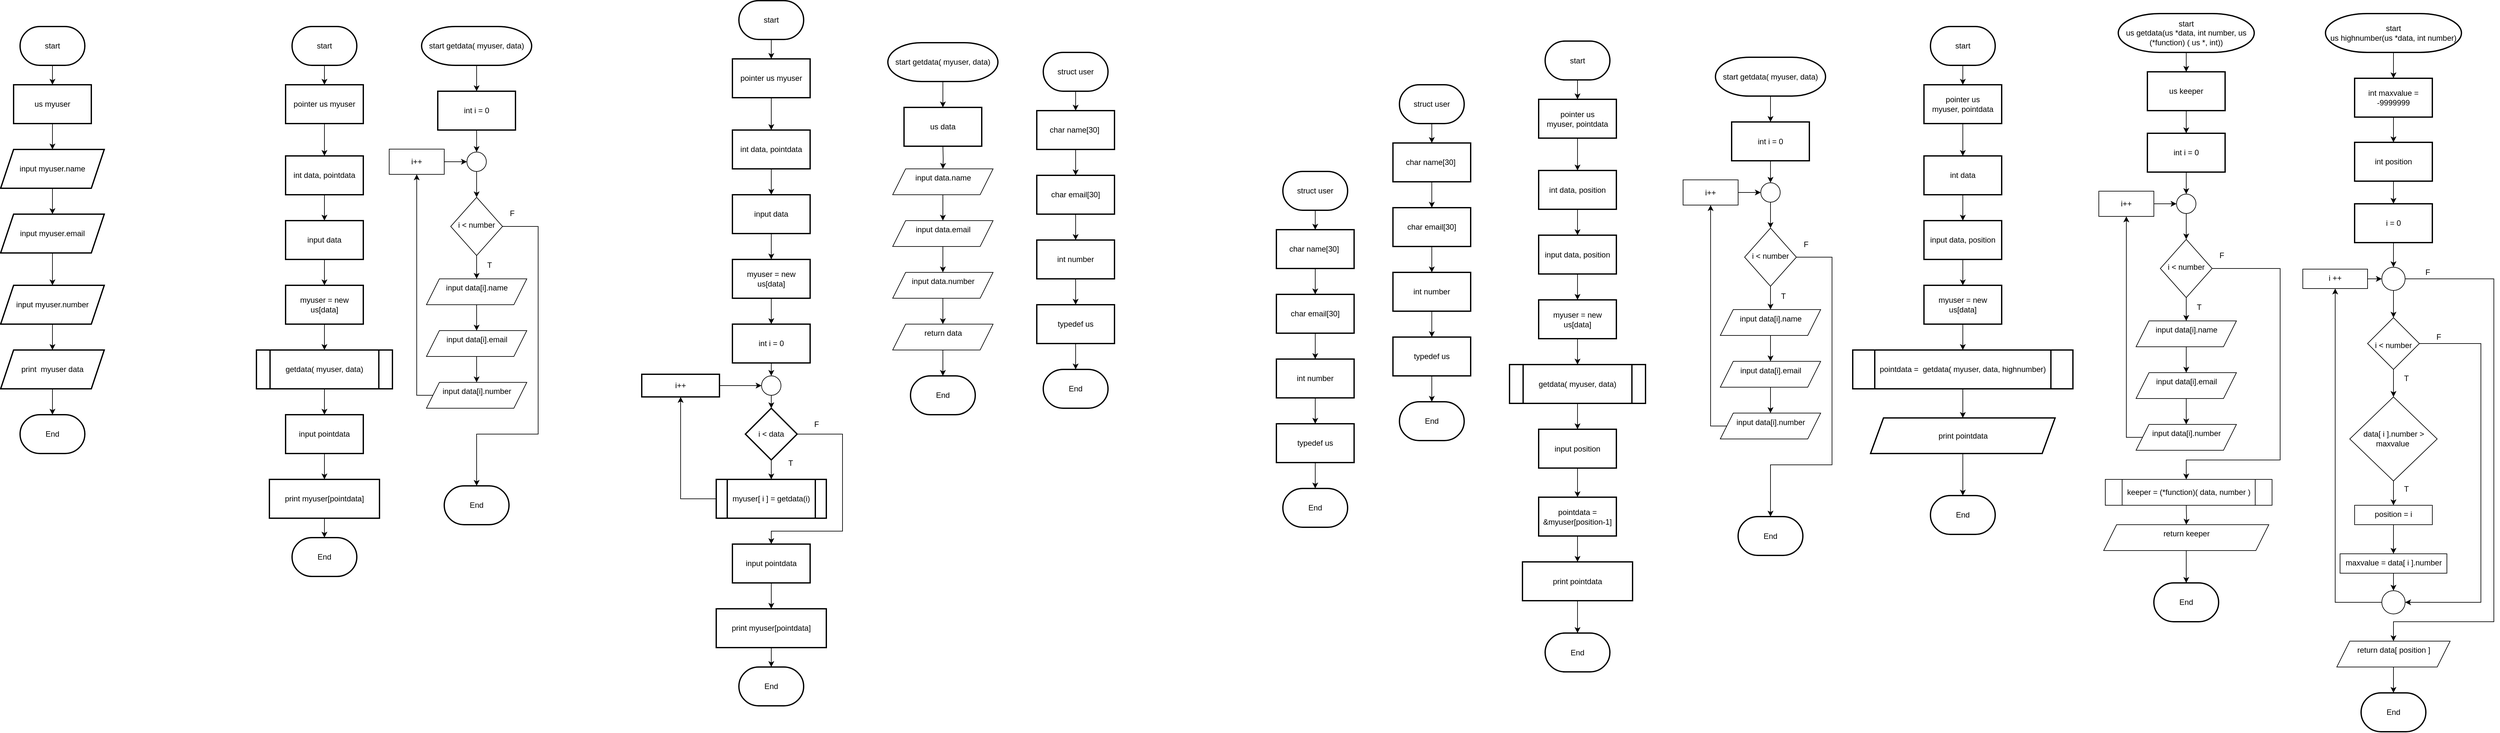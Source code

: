 <mxfile version="20.7.3" type="device"><diagram id="AieqwUbAX16YwRNF5i0X" name="หน้า-1"><mxGraphModel dx="2452" dy="1273" grid="1" gridSize="10" guides="1" tooltips="1" connect="1" arrows="1" fold="1" page="1" pageScale="1" pageWidth="827" pageHeight="1169" math="0" shadow="0"><root><mxCell id="0"/><mxCell id="1" parent="0"/><mxCell id="CrY1ZGhulQp_vAng3gYF-3" value="" style="edgeStyle=orthogonalEdgeStyle;rounded=0;orthogonalLoop=1;jettySize=auto;html=1;" edge="1" parent="1" source="CrY1ZGhulQp_vAng3gYF-1" target="CrY1ZGhulQp_vAng3gYF-2"><mxGeometry relative="1" as="geometry"/></mxCell><mxCell id="CrY1ZGhulQp_vAng3gYF-1" value="start" style="strokeWidth=2;html=1;shape=mxgraph.flowchart.terminator;whiteSpace=wrap;" vertex="1" parent="1"><mxGeometry x="170" y="310" width="100" height="60" as="geometry"/></mxCell><mxCell id="CrY1ZGhulQp_vAng3gYF-5" value="" style="edgeStyle=orthogonalEdgeStyle;rounded=0;orthogonalLoop=1;jettySize=auto;html=1;" edge="1" parent="1" source="CrY1ZGhulQp_vAng3gYF-2" target="CrY1ZGhulQp_vAng3gYF-4"><mxGeometry relative="1" as="geometry"/></mxCell><mxCell id="CrY1ZGhulQp_vAng3gYF-2" value="us myuser" style="whiteSpace=wrap;html=1;strokeWidth=2;" vertex="1" parent="1"><mxGeometry x="160" y="400" width="120" height="60" as="geometry"/></mxCell><mxCell id="CrY1ZGhulQp_vAng3gYF-7" value="" style="edgeStyle=orthogonalEdgeStyle;rounded=0;orthogonalLoop=1;jettySize=auto;html=1;" edge="1" parent="1" source="CrY1ZGhulQp_vAng3gYF-4" target="CrY1ZGhulQp_vAng3gYF-6"><mxGeometry relative="1" as="geometry"/></mxCell><mxCell id="CrY1ZGhulQp_vAng3gYF-4" value="input&amp;nbsp;myuser.name" style="shape=parallelogram;perimeter=parallelogramPerimeter;whiteSpace=wrap;html=1;fixedSize=1;strokeWidth=2;" vertex="1" parent="1"><mxGeometry x="140" y="500" width="160" height="60" as="geometry"/></mxCell><mxCell id="CrY1ZGhulQp_vAng3gYF-9" value="" style="edgeStyle=orthogonalEdgeStyle;rounded=0;orthogonalLoop=1;jettySize=auto;html=1;" edge="1" parent="1" source="CrY1ZGhulQp_vAng3gYF-6" target="CrY1ZGhulQp_vAng3gYF-8"><mxGeometry relative="1" as="geometry"/></mxCell><mxCell id="CrY1ZGhulQp_vAng3gYF-6" value="input&amp;nbsp;myuser.email" style="shape=parallelogram;perimeter=parallelogramPerimeter;whiteSpace=wrap;html=1;fixedSize=1;strokeWidth=2;" vertex="1" parent="1"><mxGeometry x="140" y="600" width="160" height="60" as="geometry"/></mxCell><mxCell id="CrY1ZGhulQp_vAng3gYF-11" value="" style="edgeStyle=orthogonalEdgeStyle;rounded=0;orthogonalLoop=1;jettySize=auto;html=1;" edge="1" parent="1" source="CrY1ZGhulQp_vAng3gYF-8" target="CrY1ZGhulQp_vAng3gYF-10"><mxGeometry relative="1" as="geometry"/></mxCell><mxCell id="CrY1ZGhulQp_vAng3gYF-8" value="input&amp;nbsp;myuser.number" style="shape=parallelogram;perimeter=parallelogramPerimeter;whiteSpace=wrap;html=1;fixedSize=1;strokeWidth=2;" vertex="1" parent="1"><mxGeometry x="140" y="710" width="160" height="60" as="geometry"/></mxCell><mxCell id="CrY1ZGhulQp_vAng3gYF-13" value="" style="edgeStyle=orthogonalEdgeStyle;rounded=0;orthogonalLoop=1;jettySize=auto;html=1;" edge="1" parent="1" source="CrY1ZGhulQp_vAng3gYF-10" target="CrY1ZGhulQp_vAng3gYF-12"><mxGeometry relative="1" as="geometry"/></mxCell><mxCell id="CrY1ZGhulQp_vAng3gYF-10" value="print&amp;nbsp; myuser data" style="shape=parallelogram;perimeter=parallelogramPerimeter;whiteSpace=wrap;html=1;fixedSize=1;strokeWidth=2;" vertex="1" parent="1"><mxGeometry x="140" y="810" width="160" height="60" as="geometry"/></mxCell><mxCell id="CrY1ZGhulQp_vAng3gYF-12" value="End" style="strokeWidth=2;html=1;shape=mxgraph.flowchart.terminator;whiteSpace=wrap;" vertex="1" parent="1"><mxGeometry x="170" y="910" width="100" height="60" as="geometry"/></mxCell><mxCell id="CrY1ZGhulQp_vAng3gYF-16" value="" style="edgeStyle=orthogonalEdgeStyle;rounded=0;orthogonalLoop=1;jettySize=auto;html=1;" edge="1" parent="1" source="CrY1ZGhulQp_vAng3gYF-14" target="CrY1ZGhulQp_vAng3gYF-15"><mxGeometry relative="1" as="geometry"/></mxCell><mxCell id="CrY1ZGhulQp_vAng3gYF-14" value="struct user" style="strokeWidth=2;html=1;shape=mxgraph.flowchart.terminator;whiteSpace=wrap;" vertex="1" parent="1"><mxGeometry x="1750" y="350" width="100" height="60" as="geometry"/></mxCell><mxCell id="CrY1ZGhulQp_vAng3gYF-18" value="" style="edgeStyle=orthogonalEdgeStyle;rounded=0;orthogonalLoop=1;jettySize=auto;html=1;" edge="1" parent="1" source="CrY1ZGhulQp_vAng3gYF-15" target="CrY1ZGhulQp_vAng3gYF-17"><mxGeometry relative="1" as="geometry"/></mxCell><mxCell id="CrY1ZGhulQp_vAng3gYF-15" value="char &lt;span style=&quot;&quot;&gt;&#9;&lt;/span&gt;name[30]&amp;nbsp;" style="whiteSpace=wrap;html=1;strokeWidth=2;" vertex="1" parent="1"><mxGeometry x="1740" y="440" width="120" height="60" as="geometry"/></mxCell><mxCell id="CrY1ZGhulQp_vAng3gYF-20" value="" style="edgeStyle=orthogonalEdgeStyle;rounded=0;orthogonalLoop=1;jettySize=auto;html=1;" edge="1" parent="1" source="CrY1ZGhulQp_vAng3gYF-17" target="CrY1ZGhulQp_vAng3gYF-19"><mxGeometry relative="1" as="geometry"/></mxCell><mxCell id="CrY1ZGhulQp_vAng3gYF-17" value="char &lt;span style=&quot;&quot;&gt;&#9;&lt;/span&gt;email[30]" style="whiteSpace=wrap;html=1;strokeWidth=2;" vertex="1" parent="1"><mxGeometry x="1740" y="540" width="120" height="60" as="geometry"/></mxCell><mxCell id="CrY1ZGhulQp_vAng3gYF-22" value="" style="edgeStyle=orthogonalEdgeStyle;rounded=0;orthogonalLoop=1;jettySize=auto;html=1;" edge="1" parent="1" source="CrY1ZGhulQp_vAng3gYF-19" target="CrY1ZGhulQp_vAng3gYF-21"><mxGeometry relative="1" as="geometry"/></mxCell><mxCell id="CrY1ZGhulQp_vAng3gYF-19" value="int &lt;span style=&quot;&quot;&gt;&#9;&lt;/span&gt;number" style="whiteSpace=wrap;html=1;strokeWidth=2;" vertex="1" parent="1"><mxGeometry x="1740" y="640" width="120" height="60" as="geometry"/></mxCell><mxCell id="CrY1ZGhulQp_vAng3gYF-24" value="" style="edgeStyle=orthogonalEdgeStyle;rounded=0;orthogonalLoop=1;jettySize=auto;html=1;" edge="1" parent="1" source="CrY1ZGhulQp_vAng3gYF-21" target="CrY1ZGhulQp_vAng3gYF-23"><mxGeometry relative="1" as="geometry"/></mxCell><mxCell id="CrY1ZGhulQp_vAng3gYF-21" value="typedef us" style="whiteSpace=wrap;html=1;strokeWidth=2;" vertex="1" parent="1"><mxGeometry x="1740" y="740" width="120" height="60" as="geometry"/></mxCell><mxCell id="CrY1ZGhulQp_vAng3gYF-23" value="End" style="strokeWidth=2;html=1;shape=mxgraph.flowchart.terminator;whiteSpace=wrap;" vertex="1" parent="1"><mxGeometry x="1750" y="840" width="100" height="60" as="geometry"/></mxCell><mxCell id="CrY1ZGhulQp_vAng3gYF-25" value="" style="edgeStyle=orthogonalEdgeStyle;rounded=0;orthogonalLoop=1;jettySize=auto;html=1;" edge="1" parent="1" source="CrY1ZGhulQp_vAng3gYF-26" target="CrY1ZGhulQp_vAng3gYF-28"><mxGeometry relative="1" as="geometry"/></mxCell><mxCell id="CrY1ZGhulQp_vAng3gYF-26" value="start" style="strokeWidth=2;html=1;shape=mxgraph.flowchart.terminator;whiteSpace=wrap;" vertex="1" parent="1"><mxGeometry x="590" y="310" width="100" height="60" as="geometry"/></mxCell><mxCell id="CrY1ZGhulQp_vAng3gYF-39" value="" style="edgeStyle=orthogonalEdgeStyle;rounded=0;orthogonalLoop=1;jettySize=auto;html=1;" edge="1" parent="1" source="CrY1ZGhulQp_vAng3gYF-28" target="CrY1ZGhulQp_vAng3gYF-38"><mxGeometry relative="1" as="geometry"/></mxCell><mxCell id="CrY1ZGhulQp_vAng3gYF-28" value="pointer us myuser" style="whiteSpace=wrap;html=1;strokeWidth=2;" vertex="1" parent="1"><mxGeometry x="580" y="400" width="120" height="60" as="geometry"/></mxCell><mxCell id="CrY1ZGhulQp_vAng3gYF-37" value="End" style="strokeWidth=2;html=1;shape=mxgraph.flowchart.terminator;whiteSpace=wrap;" vertex="1" parent="1"><mxGeometry x="590" y="1100" width="100" height="60" as="geometry"/></mxCell><mxCell id="CrY1ZGhulQp_vAng3gYF-41" value="" style="edgeStyle=orthogonalEdgeStyle;rounded=0;orthogonalLoop=1;jettySize=auto;html=1;" edge="1" parent="1" source="CrY1ZGhulQp_vAng3gYF-38" target="CrY1ZGhulQp_vAng3gYF-40"><mxGeometry relative="1" as="geometry"/></mxCell><mxCell id="CrY1ZGhulQp_vAng3gYF-38" value="int data, pointdata" style="whiteSpace=wrap;html=1;strokeWidth=2;" vertex="1" parent="1"><mxGeometry x="580" y="510" width="120" height="60" as="geometry"/></mxCell><mxCell id="CrY1ZGhulQp_vAng3gYF-45" value="" style="edgeStyle=orthogonalEdgeStyle;rounded=0;orthogonalLoop=1;jettySize=auto;html=1;" edge="1" parent="1" source="CrY1ZGhulQp_vAng3gYF-40" target="CrY1ZGhulQp_vAng3gYF-44"><mxGeometry relative="1" as="geometry"/></mxCell><mxCell id="CrY1ZGhulQp_vAng3gYF-40" value="input data" style="whiteSpace=wrap;html=1;strokeWidth=2;" vertex="1" parent="1"><mxGeometry x="580" y="610" width="120" height="60" as="geometry"/></mxCell><mxCell id="CrY1ZGhulQp_vAng3gYF-47" value="" style="edgeStyle=orthogonalEdgeStyle;rounded=0;orthogonalLoop=1;jettySize=auto;html=1;" edge="1" parent="1" source="CrY1ZGhulQp_vAng3gYF-44" target="CrY1ZGhulQp_vAng3gYF-46"><mxGeometry relative="1" as="geometry"/></mxCell><mxCell id="CrY1ZGhulQp_vAng3gYF-44" value="myuser = new us[data]" style="whiteSpace=wrap;html=1;strokeWidth=2;" vertex="1" parent="1"><mxGeometry x="580" y="710" width="120" height="60" as="geometry"/></mxCell><mxCell id="CrY1ZGhulQp_vAng3gYF-50" value="" style="edgeStyle=orthogonalEdgeStyle;rounded=0;orthogonalLoop=1;jettySize=auto;html=1;" edge="1" parent="1" source="CrY1ZGhulQp_vAng3gYF-46" target="CrY1ZGhulQp_vAng3gYF-49"><mxGeometry relative="1" as="geometry"/></mxCell><mxCell id="CrY1ZGhulQp_vAng3gYF-46" value="getdata( myuser, data)" style="shape=process;whiteSpace=wrap;html=1;backgroundOutline=1;strokeWidth=2;" vertex="1" parent="1"><mxGeometry x="535" y="810" width="210" height="60" as="geometry"/></mxCell><mxCell id="CrY1ZGhulQp_vAng3gYF-53" value="" style="edgeStyle=orthogonalEdgeStyle;rounded=0;orthogonalLoop=1;jettySize=auto;html=1;" edge="1" parent="1" source="CrY1ZGhulQp_vAng3gYF-49" target="CrY1ZGhulQp_vAng3gYF-52"><mxGeometry relative="1" as="geometry"/></mxCell><mxCell id="CrY1ZGhulQp_vAng3gYF-49" value="input pointdata" style="whiteSpace=wrap;html=1;strokeWidth=2;" vertex="1" parent="1"><mxGeometry x="580" y="910" width="120" height="60" as="geometry"/></mxCell><mxCell id="CrY1ZGhulQp_vAng3gYF-54" value="" style="edgeStyle=orthogonalEdgeStyle;rounded=0;orthogonalLoop=1;jettySize=auto;html=1;" edge="1" parent="1" source="CrY1ZGhulQp_vAng3gYF-52" target="CrY1ZGhulQp_vAng3gYF-37"><mxGeometry relative="1" as="geometry"/></mxCell><mxCell id="CrY1ZGhulQp_vAng3gYF-52" value="print&amp;nbsp;myuser[pointdata]" style="whiteSpace=wrap;html=1;strokeWidth=2;" vertex="1" parent="1"><mxGeometry x="555" y="1010" width="170" height="60" as="geometry"/></mxCell><mxCell id="CrY1ZGhulQp_vAng3gYF-57" value="" style="edgeStyle=orthogonalEdgeStyle;rounded=0;orthogonalLoop=1;jettySize=auto;html=1;" edge="1" parent="1" source="CrY1ZGhulQp_vAng3gYF-55" target="CrY1ZGhulQp_vAng3gYF-56"><mxGeometry relative="1" as="geometry"/></mxCell><mxCell id="CrY1ZGhulQp_vAng3gYF-55" value="start getdata( myuser, data)" style="strokeWidth=2;html=1;shape=mxgraph.flowchart.terminator;whiteSpace=wrap;" vertex="1" parent="1"><mxGeometry x="790" y="310" width="170" height="60" as="geometry"/></mxCell><mxCell id="CrY1ZGhulQp_vAng3gYF-59" value="" style="edgeStyle=orthogonalEdgeStyle;rounded=0;orthogonalLoop=1;jettySize=auto;html=1;" edge="1" parent="1" source="CrY1ZGhulQp_vAng3gYF-56" target="CrY1ZGhulQp_vAng3gYF-58"><mxGeometry relative="1" as="geometry"/></mxCell><mxCell id="CrY1ZGhulQp_vAng3gYF-56" value="int i = 0" style="whiteSpace=wrap;html=1;strokeWidth=2;" vertex="1" parent="1"><mxGeometry x="815" y="410" width="120" height="60" as="geometry"/></mxCell><mxCell id="CrY1ZGhulQp_vAng3gYF-71" value="" style="edgeStyle=orthogonalEdgeStyle;rounded=0;orthogonalLoop=1;jettySize=auto;html=1;" edge="1" parent="1" source="CrY1ZGhulQp_vAng3gYF-58" target="CrY1ZGhulQp_vAng3gYF-70"><mxGeometry relative="1" as="geometry"/></mxCell><mxCell id="CrY1ZGhulQp_vAng3gYF-58" value="" style="verticalLabelPosition=bottom;verticalAlign=top;html=1;shape=mxgraph.flowchart.on-page_reference;" vertex="1" parent="1"><mxGeometry x="860" y="504" width="30" height="30" as="geometry"/></mxCell><mxCell id="CrY1ZGhulQp_vAng3gYF-63" value="" style="edgeStyle=orthogonalEdgeStyle;rounded=0;orthogonalLoop=1;jettySize=auto;html=1;" edge="1" parent="1" source="CrY1ZGhulQp_vAng3gYF-60" target="CrY1ZGhulQp_vAng3gYF-62"><mxGeometry relative="1" as="geometry"/></mxCell><mxCell id="CrY1ZGhulQp_vAng3gYF-60" value="input data[i].name" style="shape=parallelogram;perimeter=parallelogramPerimeter;whiteSpace=wrap;html=1;fixedSize=1;verticalAlign=top;" vertex="1" parent="1"><mxGeometry x="797.5" y="700" width="155" height="40" as="geometry"/></mxCell><mxCell id="CrY1ZGhulQp_vAng3gYF-65" value="" style="edgeStyle=orthogonalEdgeStyle;rounded=0;orthogonalLoop=1;jettySize=auto;html=1;" edge="1" parent="1" source="CrY1ZGhulQp_vAng3gYF-62" target="CrY1ZGhulQp_vAng3gYF-64"><mxGeometry relative="1" as="geometry"/></mxCell><mxCell id="CrY1ZGhulQp_vAng3gYF-62" value="input data[i].email" style="shape=parallelogram;perimeter=parallelogramPerimeter;whiteSpace=wrap;html=1;fixedSize=1;verticalAlign=top;" vertex="1" parent="1"><mxGeometry x="797.5" y="780" width="155" height="40" as="geometry"/></mxCell><mxCell id="CrY1ZGhulQp_vAng3gYF-83" style="edgeStyle=orthogonalEdgeStyle;rounded=0;orthogonalLoop=1;jettySize=auto;html=1;exitX=0;exitY=0.5;exitDx=0;exitDy=0;entryX=0.5;entryY=1;entryDx=0;entryDy=0;" edge="1" parent="1" source="CrY1ZGhulQp_vAng3gYF-64" target="CrY1ZGhulQp_vAng3gYF-76"><mxGeometry relative="1" as="geometry"><Array as="points"><mxPoint x="782" y="880"/></Array></mxGeometry></mxCell><mxCell id="CrY1ZGhulQp_vAng3gYF-64" value="input data[i].number" style="shape=parallelogram;perimeter=parallelogramPerimeter;whiteSpace=wrap;html=1;fixedSize=1;verticalAlign=top;" vertex="1" parent="1"><mxGeometry x="797.5" y="860" width="155" height="40" as="geometry"/></mxCell><mxCell id="CrY1ZGhulQp_vAng3gYF-66" value="End" style="strokeWidth=2;html=1;shape=mxgraph.flowchart.terminator;whiteSpace=wrap;" vertex="1" parent="1"><mxGeometry x="825" y="1020" width="100" height="60" as="geometry"/></mxCell><mxCell id="CrY1ZGhulQp_vAng3gYF-72" value="" style="edgeStyle=orthogonalEdgeStyle;rounded=0;orthogonalLoop=1;jettySize=auto;html=1;" edge="1" parent="1" source="CrY1ZGhulQp_vAng3gYF-70" target="CrY1ZGhulQp_vAng3gYF-60"><mxGeometry relative="1" as="geometry"/></mxCell><mxCell id="CrY1ZGhulQp_vAng3gYF-74" style="edgeStyle=orthogonalEdgeStyle;rounded=0;orthogonalLoop=1;jettySize=auto;html=1;exitX=1;exitY=0.5;exitDx=0;exitDy=0;entryX=0.5;entryY=0;entryDx=0;entryDy=0;entryPerimeter=0;" edge="1" parent="1" source="CrY1ZGhulQp_vAng3gYF-70" target="CrY1ZGhulQp_vAng3gYF-66"><mxGeometry relative="1" as="geometry"><Array as="points"><mxPoint x="970" y="619"/><mxPoint x="970" y="940"/><mxPoint x="875" y="940"/></Array></mxGeometry></mxCell><mxCell id="CrY1ZGhulQp_vAng3gYF-70" value="&lt;br&gt;&lt;br&gt;i &amp;lt; number" style="rhombus;whiteSpace=wrap;html=1;verticalAlign=top;" vertex="1" parent="1"><mxGeometry x="835" y="574" width="80" height="90" as="geometry"/></mxCell><mxCell id="CrY1ZGhulQp_vAng3gYF-82" style="edgeStyle=orthogonalEdgeStyle;rounded=0;orthogonalLoop=1;jettySize=auto;html=1;exitX=1;exitY=0.5;exitDx=0;exitDy=0;entryX=0;entryY=0.5;entryDx=0;entryDy=0;entryPerimeter=0;" edge="1" parent="1" source="CrY1ZGhulQp_vAng3gYF-76" target="CrY1ZGhulQp_vAng3gYF-58"><mxGeometry relative="1" as="geometry"/></mxCell><mxCell id="CrY1ZGhulQp_vAng3gYF-76" value="i++" style="rounded=0;whiteSpace=wrap;html=1;" vertex="1" parent="1"><mxGeometry x="740" y="499.5" width="85" height="39" as="geometry"/></mxCell><mxCell id="CrY1ZGhulQp_vAng3gYF-80" value="T" style="text;html=1;strokeColor=none;fillColor=none;align=center;verticalAlign=middle;whiteSpace=wrap;rounded=0;" vertex="1" parent="1"><mxGeometry x="865" y="664" width="60" height="30" as="geometry"/></mxCell><mxCell id="CrY1ZGhulQp_vAng3gYF-81" value="F" style="text;html=1;strokeColor=none;fillColor=none;align=center;verticalAlign=middle;whiteSpace=wrap;rounded=0;" vertex="1" parent="1"><mxGeometry x="900" y="584" width="60" height="30" as="geometry"/></mxCell><mxCell id="CrY1ZGhulQp_vAng3gYF-84" value="" style="edgeStyle=orthogonalEdgeStyle;rounded=0;orthogonalLoop=1;jettySize=auto;html=1;" edge="1" parent="1" source="CrY1ZGhulQp_vAng3gYF-85" target="CrY1ZGhulQp_vAng3gYF-87"><mxGeometry relative="1" as="geometry"/></mxCell><mxCell id="CrY1ZGhulQp_vAng3gYF-85" value="start" style="strokeWidth=2;html=1;shape=mxgraph.flowchart.terminator;whiteSpace=wrap;" vertex="1" parent="1"><mxGeometry x="1280" y="270" width="100" height="60" as="geometry"/></mxCell><mxCell id="CrY1ZGhulQp_vAng3gYF-86" value="" style="edgeStyle=orthogonalEdgeStyle;rounded=0;orthogonalLoop=1;jettySize=auto;html=1;" edge="1" parent="1" source="CrY1ZGhulQp_vAng3gYF-87" target="CrY1ZGhulQp_vAng3gYF-90"><mxGeometry relative="1" as="geometry"/></mxCell><mxCell id="CrY1ZGhulQp_vAng3gYF-87" value="pointer us myuser" style="whiteSpace=wrap;html=1;strokeWidth=2;" vertex="1" parent="1"><mxGeometry x="1270" y="360" width="120" height="60" as="geometry"/></mxCell><mxCell id="CrY1ZGhulQp_vAng3gYF-88" value="End" style="strokeWidth=2;html=1;shape=mxgraph.flowchart.terminator;whiteSpace=wrap;" vertex="1" parent="1"><mxGeometry x="1280" y="1300" width="100" height="60" as="geometry"/></mxCell><mxCell id="CrY1ZGhulQp_vAng3gYF-89" value="" style="edgeStyle=orthogonalEdgeStyle;rounded=0;orthogonalLoop=1;jettySize=auto;html=1;" edge="1" parent="1" source="CrY1ZGhulQp_vAng3gYF-90" target="CrY1ZGhulQp_vAng3gYF-92"><mxGeometry relative="1" as="geometry"/></mxCell><mxCell id="CrY1ZGhulQp_vAng3gYF-90" value="int data, pointdata" style="whiteSpace=wrap;html=1;strokeWidth=2;" vertex="1" parent="1"><mxGeometry x="1270" y="470" width="120" height="60" as="geometry"/></mxCell><mxCell id="CrY1ZGhulQp_vAng3gYF-91" value="" style="edgeStyle=orthogonalEdgeStyle;rounded=0;orthogonalLoop=1;jettySize=auto;html=1;" edge="1" parent="1" source="CrY1ZGhulQp_vAng3gYF-92" target="CrY1ZGhulQp_vAng3gYF-94"><mxGeometry relative="1" as="geometry"/></mxCell><mxCell id="CrY1ZGhulQp_vAng3gYF-92" value="input data" style="whiteSpace=wrap;html=1;strokeWidth=2;" vertex="1" parent="1"><mxGeometry x="1270" y="570" width="120" height="60" as="geometry"/></mxCell><mxCell id="CrY1ZGhulQp_vAng3gYF-102" value="" style="edgeStyle=orthogonalEdgeStyle;rounded=0;orthogonalLoop=1;jettySize=auto;html=1;" edge="1" parent="1" source="CrY1ZGhulQp_vAng3gYF-94" target="CrY1ZGhulQp_vAng3gYF-101"><mxGeometry relative="1" as="geometry"/></mxCell><mxCell id="CrY1ZGhulQp_vAng3gYF-94" value="myuser = new us[data]" style="whiteSpace=wrap;html=1;strokeWidth=2;" vertex="1" parent="1"><mxGeometry x="1270" y="670" width="120" height="60" as="geometry"/></mxCell><mxCell id="CrY1ZGhulQp_vAng3gYF-111" style="edgeStyle=orthogonalEdgeStyle;rounded=0;orthogonalLoop=1;jettySize=auto;html=1;exitX=0;exitY=0.5;exitDx=0;exitDy=0;entryX=0.5;entryY=1;entryDx=0;entryDy=0;" edge="1" parent="1" source="CrY1ZGhulQp_vAng3gYF-96" target="CrY1ZGhulQp_vAng3gYF-109"><mxGeometry relative="1" as="geometry"/></mxCell><mxCell id="CrY1ZGhulQp_vAng3gYF-96" value="myuser[ i ] = getdata(i)" style="shape=process;whiteSpace=wrap;html=1;backgroundOutline=1;strokeWidth=2;" vertex="1" parent="1"><mxGeometry x="1245" y="1010" width="170" height="60" as="geometry"/></mxCell><mxCell id="CrY1ZGhulQp_vAng3gYF-97" value="" style="edgeStyle=orthogonalEdgeStyle;rounded=0;orthogonalLoop=1;jettySize=auto;html=1;" edge="1" parent="1" source="CrY1ZGhulQp_vAng3gYF-98" target="CrY1ZGhulQp_vAng3gYF-100"><mxGeometry relative="1" as="geometry"/></mxCell><mxCell id="CrY1ZGhulQp_vAng3gYF-98" value="input pointdata" style="whiteSpace=wrap;html=1;strokeWidth=2;" vertex="1" parent="1"><mxGeometry x="1270" y="1110" width="120" height="60" as="geometry"/></mxCell><mxCell id="CrY1ZGhulQp_vAng3gYF-99" value="" style="edgeStyle=orthogonalEdgeStyle;rounded=0;orthogonalLoop=1;jettySize=auto;html=1;" edge="1" parent="1" source="CrY1ZGhulQp_vAng3gYF-100" target="CrY1ZGhulQp_vAng3gYF-88"><mxGeometry relative="1" as="geometry"/></mxCell><mxCell id="CrY1ZGhulQp_vAng3gYF-100" value="print&amp;nbsp;myuser[pointdata]" style="whiteSpace=wrap;html=1;strokeWidth=2;" vertex="1" parent="1"><mxGeometry x="1245" y="1210" width="170" height="60" as="geometry"/></mxCell><mxCell id="CrY1ZGhulQp_vAng3gYF-108" style="edgeStyle=orthogonalEdgeStyle;rounded=0;orthogonalLoop=1;jettySize=auto;html=1;exitX=0.5;exitY=1;exitDx=0;exitDy=0;entryX=0.5;entryY=0;entryDx=0;entryDy=0;entryPerimeter=0;" edge="1" parent="1" source="CrY1ZGhulQp_vAng3gYF-101" target="CrY1ZGhulQp_vAng3gYF-106"><mxGeometry relative="1" as="geometry"/></mxCell><mxCell id="CrY1ZGhulQp_vAng3gYF-101" value="int i = 0" style="whiteSpace=wrap;html=1;strokeWidth=2;" vertex="1" parent="1"><mxGeometry x="1270" y="770" width="120" height="60" as="geometry"/></mxCell><mxCell id="CrY1ZGhulQp_vAng3gYF-105" value="" style="edgeStyle=orthogonalEdgeStyle;rounded=0;orthogonalLoop=1;jettySize=auto;html=1;" edge="1" parent="1" source="CrY1ZGhulQp_vAng3gYF-103" target="CrY1ZGhulQp_vAng3gYF-96"><mxGeometry relative="1" as="geometry"/></mxCell><mxCell id="CrY1ZGhulQp_vAng3gYF-115" style="edgeStyle=orthogonalEdgeStyle;rounded=0;orthogonalLoop=1;jettySize=auto;html=1;exitX=1;exitY=0.5;exitDx=0;exitDy=0;entryX=0.5;entryY=0;entryDx=0;entryDy=0;" edge="1" parent="1" source="CrY1ZGhulQp_vAng3gYF-103" target="CrY1ZGhulQp_vAng3gYF-98"><mxGeometry relative="1" as="geometry"><Array as="points"><mxPoint x="1440" y="940"/><mxPoint x="1440" y="1090"/><mxPoint x="1330" y="1090"/></Array></mxGeometry></mxCell><mxCell id="CrY1ZGhulQp_vAng3gYF-103" value="i &amp;lt; data" style="rhombus;whiteSpace=wrap;html=1;strokeWidth=2;" vertex="1" parent="1"><mxGeometry x="1290" y="900" width="80" height="80" as="geometry"/></mxCell><mxCell id="CrY1ZGhulQp_vAng3gYF-113" style="edgeStyle=orthogonalEdgeStyle;rounded=0;orthogonalLoop=1;jettySize=auto;html=1;exitX=0.5;exitY=1;exitDx=0;exitDy=0;exitPerimeter=0;entryX=0.5;entryY=0;entryDx=0;entryDy=0;" edge="1" parent="1" source="CrY1ZGhulQp_vAng3gYF-106" target="CrY1ZGhulQp_vAng3gYF-103"><mxGeometry relative="1" as="geometry"/></mxCell><mxCell id="CrY1ZGhulQp_vAng3gYF-106" value="" style="verticalLabelPosition=bottom;verticalAlign=top;html=1;shape=mxgraph.flowchart.on-page_reference;" vertex="1" parent="1"><mxGeometry x="1315" y="850" width="30" height="30" as="geometry"/></mxCell><mxCell id="CrY1ZGhulQp_vAng3gYF-112" value="" style="edgeStyle=orthogonalEdgeStyle;rounded=0;orthogonalLoop=1;jettySize=auto;html=1;" edge="1" parent="1" source="CrY1ZGhulQp_vAng3gYF-109" target="CrY1ZGhulQp_vAng3gYF-106"><mxGeometry relative="1" as="geometry"/></mxCell><mxCell id="CrY1ZGhulQp_vAng3gYF-109" value="i++" style="whiteSpace=wrap;html=1;strokeWidth=2;" vertex="1" parent="1"><mxGeometry x="1130" y="847.5" width="120" height="35" as="geometry"/></mxCell><mxCell id="CrY1ZGhulQp_vAng3gYF-116" value="F" style="text;html=1;strokeColor=none;fillColor=none;align=center;verticalAlign=middle;whiteSpace=wrap;rounded=0;" vertex="1" parent="1"><mxGeometry x="1370" y="910" width="60" height="30" as="geometry"/></mxCell><mxCell id="CrY1ZGhulQp_vAng3gYF-117" value="T" style="text;html=1;strokeColor=none;fillColor=none;align=center;verticalAlign=middle;whiteSpace=wrap;rounded=0;" vertex="1" parent="1"><mxGeometry x="1330" y="970" width="60" height="30" as="geometry"/></mxCell><mxCell id="CrY1ZGhulQp_vAng3gYF-118" value="" style="edgeStyle=orthogonalEdgeStyle;rounded=0;orthogonalLoop=1;jettySize=auto;html=1;" edge="1" parent="1" source="CrY1ZGhulQp_vAng3gYF-119" target="CrY1ZGhulQp_vAng3gYF-121"><mxGeometry relative="1" as="geometry"/></mxCell><mxCell id="CrY1ZGhulQp_vAng3gYF-119" value="start getdata( myuser, data)" style="strokeWidth=2;html=1;shape=mxgraph.flowchart.terminator;whiteSpace=wrap;" vertex="1" parent="1"><mxGeometry x="1510" y="335" width="170" height="60" as="geometry"/></mxCell><mxCell id="CrY1ZGhulQp_vAng3gYF-121" value="us data" style="whiteSpace=wrap;html=1;strokeWidth=2;" vertex="1" parent="1"><mxGeometry x="1535" y="435" width="120" height="60" as="geometry"/></mxCell><mxCell id="CrY1ZGhulQp_vAng3gYF-124" value="" style="edgeStyle=orthogonalEdgeStyle;rounded=0;orthogonalLoop=1;jettySize=auto;html=1;" edge="1" parent="1" source="CrY1ZGhulQp_vAng3gYF-125" target="CrY1ZGhulQp_vAng3gYF-127"><mxGeometry relative="1" as="geometry"/></mxCell><mxCell id="CrY1ZGhulQp_vAng3gYF-125" value="input data.name" style="shape=parallelogram;perimeter=parallelogramPerimeter;whiteSpace=wrap;html=1;fixedSize=1;verticalAlign=top;" vertex="1" parent="1"><mxGeometry x="1517.5" y="530" width="155" height="40" as="geometry"/></mxCell><mxCell id="CrY1ZGhulQp_vAng3gYF-126" value="" style="edgeStyle=orthogonalEdgeStyle;rounded=0;orthogonalLoop=1;jettySize=auto;html=1;" edge="1" parent="1" source="CrY1ZGhulQp_vAng3gYF-127" target="CrY1ZGhulQp_vAng3gYF-129"><mxGeometry relative="1" as="geometry"/></mxCell><mxCell id="CrY1ZGhulQp_vAng3gYF-127" value="input data.email" style="shape=parallelogram;perimeter=parallelogramPerimeter;whiteSpace=wrap;html=1;fixedSize=1;verticalAlign=top;" vertex="1" parent="1"><mxGeometry x="1517.5" y="610" width="155" height="40" as="geometry"/></mxCell><mxCell id="CrY1ZGhulQp_vAng3gYF-140" value="" style="edgeStyle=orthogonalEdgeStyle;rounded=0;orthogonalLoop=1;jettySize=auto;html=1;" edge="1" parent="1" source="CrY1ZGhulQp_vAng3gYF-129" target="CrY1ZGhulQp_vAng3gYF-139"><mxGeometry relative="1" as="geometry"/></mxCell><mxCell id="CrY1ZGhulQp_vAng3gYF-129" value="input data.number" style="shape=parallelogram;perimeter=parallelogramPerimeter;whiteSpace=wrap;html=1;fixedSize=1;verticalAlign=top;" vertex="1" parent="1"><mxGeometry x="1517.5" y="690" width="155" height="40" as="geometry"/></mxCell><mxCell id="CrY1ZGhulQp_vAng3gYF-130" value="End" style="strokeWidth=2;html=1;shape=mxgraph.flowchart.terminator;whiteSpace=wrap;" vertex="1" parent="1"><mxGeometry x="1545" y="850" width="100" height="60" as="geometry"/></mxCell><mxCell id="CrY1ZGhulQp_vAng3gYF-131" value="" style="edgeStyle=orthogonalEdgeStyle;rounded=0;orthogonalLoop=1;jettySize=auto;html=1;" edge="1" parent="1" target="CrY1ZGhulQp_vAng3gYF-125"><mxGeometry relative="1" as="geometry"><mxPoint x="1595" y="494.0" as="sourcePoint"/></mxGeometry></mxCell><mxCell id="CrY1ZGhulQp_vAng3gYF-141" value="" style="edgeStyle=orthogonalEdgeStyle;rounded=0;orthogonalLoop=1;jettySize=auto;html=1;" edge="1" parent="1" source="CrY1ZGhulQp_vAng3gYF-139" target="CrY1ZGhulQp_vAng3gYF-130"><mxGeometry relative="1" as="geometry"/></mxCell><mxCell id="CrY1ZGhulQp_vAng3gYF-139" value="return data" style="shape=parallelogram;perimeter=parallelogramPerimeter;whiteSpace=wrap;html=1;fixedSize=1;verticalAlign=top;" vertex="1" parent="1"><mxGeometry x="1517.5" y="770" width="155" height="40" as="geometry"/></mxCell><mxCell id="CrY1ZGhulQp_vAng3gYF-142" value="" style="edgeStyle=orthogonalEdgeStyle;rounded=0;orthogonalLoop=1;jettySize=auto;html=1;" edge="1" parent="1" source="CrY1ZGhulQp_vAng3gYF-143" target="CrY1ZGhulQp_vAng3gYF-145"><mxGeometry relative="1" as="geometry"/></mxCell><mxCell id="CrY1ZGhulQp_vAng3gYF-143" value="start getdata( myuser, data)" style="strokeWidth=2;html=1;shape=mxgraph.flowchart.terminator;whiteSpace=wrap;" vertex="1" parent="1"><mxGeometry x="2788" y="357.5" width="170" height="60" as="geometry"/></mxCell><mxCell id="CrY1ZGhulQp_vAng3gYF-144" value="" style="edgeStyle=orthogonalEdgeStyle;rounded=0;orthogonalLoop=1;jettySize=auto;html=1;" edge="1" parent="1" source="CrY1ZGhulQp_vAng3gYF-145" target="CrY1ZGhulQp_vAng3gYF-147"><mxGeometry relative="1" as="geometry"/></mxCell><mxCell id="CrY1ZGhulQp_vAng3gYF-145" value="int i = 0" style="whiteSpace=wrap;html=1;strokeWidth=2;" vertex="1" parent="1"><mxGeometry x="2813" y="457.5" width="120" height="60" as="geometry"/></mxCell><mxCell id="CrY1ZGhulQp_vAng3gYF-146" value="" style="edgeStyle=orthogonalEdgeStyle;rounded=0;orthogonalLoop=1;jettySize=auto;html=1;" edge="1" parent="1" source="CrY1ZGhulQp_vAng3gYF-147" target="CrY1ZGhulQp_vAng3gYF-157"><mxGeometry relative="1" as="geometry"/></mxCell><mxCell id="CrY1ZGhulQp_vAng3gYF-147" value="" style="verticalLabelPosition=bottom;verticalAlign=top;html=1;shape=mxgraph.flowchart.on-page_reference;" vertex="1" parent="1"><mxGeometry x="2858" y="551.5" width="30" height="30" as="geometry"/></mxCell><mxCell id="CrY1ZGhulQp_vAng3gYF-148" value="" style="edgeStyle=orthogonalEdgeStyle;rounded=0;orthogonalLoop=1;jettySize=auto;html=1;" edge="1" parent="1" source="CrY1ZGhulQp_vAng3gYF-149" target="CrY1ZGhulQp_vAng3gYF-151"><mxGeometry relative="1" as="geometry"/></mxCell><mxCell id="CrY1ZGhulQp_vAng3gYF-149" value="input data[i].name" style="shape=parallelogram;perimeter=parallelogramPerimeter;whiteSpace=wrap;html=1;fixedSize=1;verticalAlign=top;" vertex="1" parent="1"><mxGeometry x="2795.5" y="747.5" width="155" height="40" as="geometry"/></mxCell><mxCell id="CrY1ZGhulQp_vAng3gYF-150" value="" style="edgeStyle=orthogonalEdgeStyle;rounded=0;orthogonalLoop=1;jettySize=auto;html=1;" edge="1" parent="1" source="CrY1ZGhulQp_vAng3gYF-151" target="CrY1ZGhulQp_vAng3gYF-153"><mxGeometry relative="1" as="geometry"/></mxCell><mxCell id="CrY1ZGhulQp_vAng3gYF-151" value="input data[i].email" style="shape=parallelogram;perimeter=parallelogramPerimeter;whiteSpace=wrap;html=1;fixedSize=1;verticalAlign=top;" vertex="1" parent="1"><mxGeometry x="2795.5" y="827.5" width="155" height="40" as="geometry"/></mxCell><mxCell id="CrY1ZGhulQp_vAng3gYF-152" style="edgeStyle=orthogonalEdgeStyle;rounded=0;orthogonalLoop=1;jettySize=auto;html=1;exitX=0;exitY=0.5;exitDx=0;exitDy=0;entryX=0.5;entryY=1;entryDx=0;entryDy=0;" edge="1" parent="1" source="CrY1ZGhulQp_vAng3gYF-153" target="CrY1ZGhulQp_vAng3gYF-159"><mxGeometry relative="1" as="geometry"><Array as="points"><mxPoint x="2780" y="927.5"/></Array></mxGeometry></mxCell><mxCell id="CrY1ZGhulQp_vAng3gYF-153" value="input data[i].number" style="shape=parallelogram;perimeter=parallelogramPerimeter;whiteSpace=wrap;html=1;fixedSize=1;verticalAlign=top;" vertex="1" parent="1"><mxGeometry x="2795.5" y="907.5" width="155" height="40" as="geometry"/></mxCell><mxCell id="CrY1ZGhulQp_vAng3gYF-154" value="End" style="strokeWidth=2;html=1;shape=mxgraph.flowchart.terminator;whiteSpace=wrap;" vertex="1" parent="1"><mxGeometry x="2823" y="1067.5" width="100" height="60" as="geometry"/></mxCell><mxCell id="CrY1ZGhulQp_vAng3gYF-155" value="" style="edgeStyle=orthogonalEdgeStyle;rounded=0;orthogonalLoop=1;jettySize=auto;html=1;" edge="1" parent="1" source="CrY1ZGhulQp_vAng3gYF-157" target="CrY1ZGhulQp_vAng3gYF-149"><mxGeometry relative="1" as="geometry"/></mxCell><mxCell id="CrY1ZGhulQp_vAng3gYF-156" style="edgeStyle=orthogonalEdgeStyle;rounded=0;orthogonalLoop=1;jettySize=auto;html=1;exitX=1;exitY=0.5;exitDx=0;exitDy=0;entryX=0.5;entryY=0;entryDx=0;entryDy=0;entryPerimeter=0;" edge="1" parent="1" source="CrY1ZGhulQp_vAng3gYF-157" target="CrY1ZGhulQp_vAng3gYF-154"><mxGeometry relative="1" as="geometry"><Array as="points"><mxPoint x="2968" y="666.5"/><mxPoint x="2968" y="987.5"/><mxPoint x="2873" y="987.5"/></Array></mxGeometry></mxCell><mxCell id="CrY1ZGhulQp_vAng3gYF-157" value="&lt;br&gt;&lt;br&gt;i &amp;lt; number" style="rhombus;whiteSpace=wrap;html=1;verticalAlign=top;" vertex="1" parent="1"><mxGeometry x="2833" y="621.5" width="80" height="90" as="geometry"/></mxCell><mxCell id="CrY1ZGhulQp_vAng3gYF-158" style="edgeStyle=orthogonalEdgeStyle;rounded=0;orthogonalLoop=1;jettySize=auto;html=1;exitX=1;exitY=0.5;exitDx=0;exitDy=0;entryX=0;entryY=0.5;entryDx=0;entryDy=0;entryPerimeter=0;" edge="1" parent="1" source="CrY1ZGhulQp_vAng3gYF-159" target="CrY1ZGhulQp_vAng3gYF-147"><mxGeometry relative="1" as="geometry"/></mxCell><mxCell id="CrY1ZGhulQp_vAng3gYF-159" value="i++" style="rounded=0;whiteSpace=wrap;html=1;" vertex="1" parent="1"><mxGeometry x="2738" y="547" width="85" height="39" as="geometry"/></mxCell><mxCell id="CrY1ZGhulQp_vAng3gYF-160" value="T" style="text;html=1;strokeColor=none;fillColor=none;align=center;verticalAlign=middle;whiteSpace=wrap;rounded=0;" vertex="1" parent="1"><mxGeometry x="2863" y="711.5" width="60" height="30" as="geometry"/></mxCell><mxCell id="CrY1ZGhulQp_vAng3gYF-161" value="F" style="text;html=1;strokeColor=none;fillColor=none;align=center;verticalAlign=middle;whiteSpace=wrap;rounded=0;" vertex="1" parent="1"><mxGeometry x="2898" y="631.5" width="60" height="30" as="geometry"/></mxCell><mxCell id="CrY1ZGhulQp_vAng3gYF-162" value="" style="edgeStyle=orthogonalEdgeStyle;rounded=0;orthogonalLoop=1;jettySize=auto;html=1;" edge="1" parent="1" source="CrY1ZGhulQp_vAng3gYF-163" target="CrY1ZGhulQp_vAng3gYF-165"><mxGeometry relative="1" as="geometry"/></mxCell><mxCell id="CrY1ZGhulQp_vAng3gYF-163" value="start" style="strokeWidth=2;html=1;shape=mxgraph.flowchart.terminator;whiteSpace=wrap;" vertex="1" parent="1"><mxGeometry x="2525" y="332.5" width="100" height="60" as="geometry"/></mxCell><mxCell id="CrY1ZGhulQp_vAng3gYF-164" value="" style="edgeStyle=orthogonalEdgeStyle;rounded=0;orthogonalLoop=1;jettySize=auto;html=1;" edge="1" parent="1" source="CrY1ZGhulQp_vAng3gYF-165" target="CrY1ZGhulQp_vAng3gYF-168"><mxGeometry relative="1" as="geometry"/></mxCell><mxCell id="CrY1ZGhulQp_vAng3gYF-165" value="pointer us myuser,&amp;nbsp;pointdata" style="whiteSpace=wrap;html=1;strokeWidth=2;" vertex="1" parent="1"><mxGeometry x="2515" y="422.5" width="120" height="60" as="geometry"/></mxCell><mxCell id="CrY1ZGhulQp_vAng3gYF-166" value="End" style="strokeWidth=2;html=1;shape=mxgraph.flowchart.terminator;whiteSpace=wrap;" vertex="1" parent="1"><mxGeometry x="2525" y="1247.5" width="100" height="60" as="geometry"/></mxCell><mxCell id="CrY1ZGhulQp_vAng3gYF-167" value="" style="edgeStyle=orthogonalEdgeStyle;rounded=0;orthogonalLoop=1;jettySize=auto;html=1;" edge="1" parent="1" source="CrY1ZGhulQp_vAng3gYF-168" target="CrY1ZGhulQp_vAng3gYF-170"><mxGeometry relative="1" as="geometry"/></mxCell><mxCell id="CrY1ZGhulQp_vAng3gYF-168" value="int data, position" style="whiteSpace=wrap;html=1;strokeWidth=2;" vertex="1" parent="1"><mxGeometry x="2515" y="532.5" width="120" height="60" as="geometry"/></mxCell><mxCell id="CrY1ZGhulQp_vAng3gYF-169" value="" style="edgeStyle=orthogonalEdgeStyle;rounded=0;orthogonalLoop=1;jettySize=auto;html=1;" edge="1" parent="1" source="CrY1ZGhulQp_vAng3gYF-170" target="CrY1ZGhulQp_vAng3gYF-172"><mxGeometry relative="1" as="geometry"/></mxCell><mxCell id="CrY1ZGhulQp_vAng3gYF-170" value="input data, position" style="whiteSpace=wrap;html=1;strokeWidth=2;" vertex="1" parent="1"><mxGeometry x="2515" y="632.5" width="120" height="60" as="geometry"/></mxCell><mxCell id="CrY1ZGhulQp_vAng3gYF-171" value="" style="edgeStyle=orthogonalEdgeStyle;rounded=0;orthogonalLoop=1;jettySize=auto;html=1;" edge="1" parent="1" source="CrY1ZGhulQp_vAng3gYF-172" target="CrY1ZGhulQp_vAng3gYF-174"><mxGeometry relative="1" as="geometry"/></mxCell><mxCell id="CrY1ZGhulQp_vAng3gYF-172" value="myuser = new us[data]" style="whiteSpace=wrap;html=1;strokeWidth=2;" vertex="1" parent="1"><mxGeometry x="2515" y="732.5" width="120" height="60" as="geometry"/></mxCell><mxCell id="CrY1ZGhulQp_vAng3gYF-173" value="" style="edgeStyle=orthogonalEdgeStyle;rounded=0;orthogonalLoop=1;jettySize=auto;html=1;" edge="1" parent="1" source="CrY1ZGhulQp_vAng3gYF-174" target="CrY1ZGhulQp_vAng3gYF-176"><mxGeometry relative="1" as="geometry"/></mxCell><mxCell id="CrY1ZGhulQp_vAng3gYF-174" value="getdata( myuser, data)" style="shape=process;whiteSpace=wrap;html=1;backgroundOutline=1;strokeWidth=2;" vertex="1" parent="1"><mxGeometry x="2470" y="832.5" width="210" height="60" as="geometry"/></mxCell><mxCell id="CrY1ZGhulQp_vAng3gYF-180" value="" style="edgeStyle=orthogonalEdgeStyle;rounded=0;orthogonalLoop=1;jettySize=auto;html=1;" edge="1" parent="1" source="CrY1ZGhulQp_vAng3gYF-176" target="CrY1ZGhulQp_vAng3gYF-179"><mxGeometry relative="1" as="geometry"/></mxCell><mxCell id="CrY1ZGhulQp_vAng3gYF-176" value="input position" style="whiteSpace=wrap;html=1;strokeWidth=2;" vertex="1" parent="1"><mxGeometry x="2515" y="932.5" width="120" height="60" as="geometry"/></mxCell><mxCell id="CrY1ZGhulQp_vAng3gYF-177" value="" style="edgeStyle=orthogonalEdgeStyle;rounded=0;orthogonalLoop=1;jettySize=auto;html=1;" edge="1" parent="1" source="CrY1ZGhulQp_vAng3gYF-178" target="CrY1ZGhulQp_vAng3gYF-166"><mxGeometry relative="1" as="geometry"/></mxCell><mxCell id="CrY1ZGhulQp_vAng3gYF-178" value="print pointdata" style="whiteSpace=wrap;html=1;strokeWidth=2;" vertex="1" parent="1"><mxGeometry x="2490" y="1137.5" width="170" height="60" as="geometry"/></mxCell><mxCell id="CrY1ZGhulQp_vAng3gYF-181" value="" style="edgeStyle=orthogonalEdgeStyle;rounded=0;orthogonalLoop=1;jettySize=auto;html=1;" edge="1" parent="1" source="CrY1ZGhulQp_vAng3gYF-179" target="CrY1ZGhulQp_vAng3gYF-178"><mxGeometry relative="1" as="geometry"/></mxCell><mxCell id="CrY1ZGhulQp_vAng3gYF-179" value="pointdata = &amp;amp;myuser[position-1]" style="whiteSpace=wrap;html=1;strokeWidth=2;" vertex="1" parent="1"><mxGeometry x="2515" y="1037.5" width="120" height="60" as="geometry"/></mxCell><mxCell id="CrY1ZGhulQp_vAng3gYF-182" value="" style="edgeStyle=orthogonalEdgeStyle;rounded=0;orthogonalLoop=1;jettySize=auto;html=1;" edge="1" parent="1" source="CrY1ZGhulQp_vAng3gYF-183" target="CrY1ZGhulQp_vAng3gYF-185"><mxGeometry relative="1" as="geometry"/></mxCell><mxCell id="CrY1ZGhulQp_vAng3gYF-183" value="start" style="strokeWidth=2;html=1;shape=mxgraph.flowchart.terminator;whiteSpace=wrap;" vertex="1" parent="1"><mxGeometry x="3120" y="310" width="100" height="60" as="geometry"/></mxCell><mxCell id="CrY1ZGhulQp_vAng3gYF-184" value="" style="edgeStyle=orthogonalEdgeStyle;rounded=0;orthogonalLoop=1;jettySize=auto;html=1;" edge="1" parent="1" source="CrY1ZGhulQp_vAng3gYF-185" target="CrY1ZGhulQp_vAng3gYF-187"><mxGeometry relative="1" as="geometry"/></mxCell><mxCell id="CrY1ZGhulQp_vAng3gYF-185" value="pointer us myuser,&amp;nbsp;pointdata" style="whiteSpace=wrap;html=1;strokeWidth=2;" vertex="1" parent="1"><mxGeometry x="3110" y="400" width="120" height="60" as="geometry"/></mxCell><mxCell id="CrY1ZGhulQp_vAng3gYF-186" value="" style="edgeStyle=orthogonalEdgeStyle;rounded=0;orthogonalLoop=1;jettySize=auto;html=1;" edge="1" parent="1" source="CrY1ZGhulQp_vAng3gYF-187" target="CrY1ZGhulQp_vAng3gYF-189"><mxGeometry relative="1" as="geometry"/></mxCell><mxCell id="CrY1ZGhulQp_vAng3gYF-187" value="int data" style="whiteSpace=wrap;html=1;strokeWidth=2;" vertex="1" parent="1"><mxGeometry x="3110" y="510" width="120" height="60" as="geometry"/></mxCell><mxCell id="CrY1ZGhulQp_vAng3gYF-188" value="" style="edgeStyle=orthogonalEdgeStyle;rounded=0;orthogonalLoop=1;jettySize=auto;html=1;" edge="1" parent="1" source="CrY1ZGhulQp_vAng3gYF-189" target="CrY1ZGhulQp_vAng3gYF-190"><mxGeometry relative="1" as="geometry"/></mxCell><mxCell id="CrY1ZGhulQp_vAng3gYF-189" value="input data, position" style="whiteSpace=wrap;html=1;strokeWidth=2;" vertex="1" parent="1"><mxGeometry x="3110" y="610" width="120" height="60" as="geometry"/></mxCell><mxCell id="CrY1ZGhulQp_vAng3gYF-192" value="" style="edgeStyle=orthogonalEdgeStyle;rounded=0;orthogonalLoop=1;jettySize=auto;html=1;" edge="1" parent="1" source="CrY1ZGhulQp_vAng3gYF-190" target="CrY1ZGhulQp_vAng3gYF-191"><mxGeometry relative="1" as="geometry"/></mxCell><mxCell id="CrY1ZGhulQp_vAng3gYF-190" value="myuser = new us[data]" style="whiteSpace=wrap;html=1;strokeWidth=2;" vertex="1" parent="1"><mxGeometry x="3110" y="710" width="120" height="60" as="geometry"/></mxCell><mxCell id="CrY1ZGhulQp_vAng3gYF-194" value="" style="edgeStyle=orthogonalEdgeStyle;rounded=0;orthogonalLoop=1;jettySize=auto;html=1;" edge="1" parent="1" source="CrY1ZGhulQp_vAng3gYF-191" target="CrY1ZGhulQp_vAng3gYF-193"><mxGeometry relative="1" as="geometry"/></mxCell><mxCell id="CrY1ZGhulQp_vAng3gYF-191" value="pointdata =&amp;nbsp; getdata( myuser, data, highnumber)" style="shape=process;whiteSpace=wrap;html=1;backgroundOutline=1;strokeWidth=2;" vertex="1" parent="1"><mxGeometry x="3000" y="810" width="340" height="60" as="geometry"/></mxCell><mxCell id="CrY1ZGhulQp_vAng3gYF-196" value="" style="edgeStyle=orthogonalEdgeStyle;rounded=0;orthogonalLoop=1;jettySize=auto;html=1;" edge="1" parent="1" source="CrY1ZGhulQp_vAng3gYF-193" target="CrY1ZGhulQp_vAng3gYF-195"><mxGeometry relative="1" as="geometry"/></mxCell><mxCell id="CrY1ZGhulQp_vAng3gYF-193" value="print pointdata" style="shape=parallelogram;perimeter=parallelogramPerimeter;whiteSpace=wrap;html=1;fixedSize=1;strokeWidth=2;" vertex="1" parent="1"><mxGeometry x="3027.5" y="915" width="285" height="55" as="geometry"/></mxCell><mxCell id="CrY1ZGhulQp_vAng3gYF-195" value="End" style="strokeWidth=2;html=1;shape=mxgraph.flowchart.terminator;whiteSpace=wrap;" vertex="1" parent="1"><mxGeometry x="3120" y="1035" width="100" height="60" as="geometry"/></mxCell><mxCell id="CrY1ZGhulQp_vAng3gYF-197" value="" style="edgeStyle=orthogonalEdgeStyle;rounded=0;orthogonalLoop=1;jettySize=auto;html=1;" edge="1" parent="1" source="CrY1ZGhulQp_vAng3gYF-198" target="CrY1ZGhulQp_vAng3gYF-200"><mxGeometry relative="1" as="geometry"/></mxCell><mxCell id="CrY1ZGhulQp_vAng3gYF-198" value="struct user" style="strokeWidth=2;html=1;shape=mxgraph.flowchart.terminator;whiteSpace=wrap;" vertex="1" parent="1"><mxGeometry x="2300" y="400" width="100" height="60" as="geometry"/></mxCell><mxCell id="CrY1ZGhulQp_vAng3gYF-199" value="" style="edgeStyle=orthogonalEdgeStyle;rounded=0;orthogonalLoop=1;jettySize=auto;html=1;" edge="1" parent="1" source="CrY1ZGhulQp_vAng3gYF-200" target="CrY1ZGhulQp_vAng3gYF-202"><mxGeometry relative="1" as="geometry"/></mxCell><mxCell id="CrY1ZGhulQp_vAng3gYF-200" value="char &lt;span style=&quot;&quot;&gt;&#9;&lt;/span&gt;name[30]&amp;nbsp;" style="whiteSpace=wrap;html=1;strokeWidth=2;" vertex="1" parent="1"><mxGeometry x="2290" y="490" width="120" height="60" as="geometry"/></mxCell><mxCell id="CrY1ZGhulQp_vAng3gYF-201" value="" style="edgeStyle=orthogonalEdgeStyle;rounded=0;orthogonalLoop=1;jettySize=auto;html=1;" edge="1" parent="1" source="CrY1ZGhulQp_vAng3gYF-202" target="CrY1ZGhulQp_vAng3gYF-204"><mxGeometry relative="1" as="geometry"/></mxCell><mxCell id="CrY1ZGhulQp_vAng3gYF-202" value="char &lt;span style=&quot;&quot;&gt;&#9;&lt;/span&gt;email[30]" style="whiteSpace=wrap;html=1;strokeWidth=2;" vertex="1" parent="1"><mxGeometry x="2290" y="590" width="120" height="60" as="geometry"/></mxCell><mxCell id="CrY1ZGhulQp_vAng3gYF-203" value="" style="edgeStyle=orthogonalEdgeStyle;rounded=0;orthogonalLoop=1;jettySize=auto;html=1;" edge="1" parent="1" source="CrY1ZGhulQp_vAng3gYF-204" target="CrY1ZGhulQp_vAng3gYF-206"><mxGeometry relative="1" as="geometry"/></mxCell><mxCell id="CrY1ZGhulQp_vAng3gYF-204" value="int &lt;span style=&quot;&quot;&gt;&#9;&lt;/span&gt;number" style="whiteSpace=wrap;html=1;strokeWidth=2;" vertex="1" parent="1"><mxGeometry x="2290" y="690" width="120" height="60" as="geometry"/></mxCell><mxCell id="CrY1ZGhulQp_vAng3gYF-205" value="" style="edgeStyle=orthogonalEdgeStyle;rounded=0;orthogonalLoop=1;jettySize=auto;html=1;" edge="1" parent="1" source="CrY1ZGhulQp_vAng3gYF-206" target="CrY1ZGhulQp_vAng3gYF-207"><mxGeometry relative="1" as="geometry"/></mxCell><mxCell id="CrY1ZGhulQp_vAng3gYF-206" value="typedef us" style="whiteSpace=wrap;html=1;strokeWidth=2;" vertex="1" parent="1"><mxGeometry x="2290" y="790" width="120" height="60" as="geometry"/></mxCell><mxCell id="CrY1ZGhulQp_vAng3gYF-207" value="End" style="strokeWidth=2;html=1;shape=mxgraph.flowchart.terminator;whiteSpace=wrap;" vertex="1" parent="1"><mxGeometry x="2300" y="890" width="100" height="60" as="geometry"/></mxCell><mxCell id="CrY1ZGhulQp_vAng3gYF-210" value="" style="edgeStyle=orthogonalEdgeStyle;rounded=0;orthogonalLoop=1;jettySize=auto;html=1;" edge="1" parent="1" source="CrY1ZGhulQp_vAng3gYF-208" target="CrY1ZGhulQp_vAng3gYF-209"><mxGeometry relative="1" as="geometry"/></mxCell><mxCell id="CrY1ZGhulQp_vAng3gYF-208" value="start&lt;br&gt;us getdata(us *data, int number, us (*function) ( us *, int))" style="strokeWidth=2;html=1;shape=mxgraph.flowchart.terminator;whiteSpace=wrap;" vertex="1" parent="1"><mxGeometry x="3410" y="290" width="210" height="60" as="geometry"/></mxCell><mxCell id="CrY1ZGhulQp_vAng3gYF-229" value="" style="edgeStyle=orthogonalEdgeStyle;rounded=0;orthogonalLoop=1;jettySize=auto;html=1;" edge="1" parent="1" source="CrY1ZGhulQp_vAng3gYF-209" target="CrY1ZGhulQp_vAng3gYF-213"><mxGeometry relative="1" as="geometry"/></mxCell><mxCell id="CrY1ZGhulQp_vAng3gYF-209" value="us keeper" style="whiteSpace=wrap;html=1;strokeWidth=2;" vertex="1" parent="1"><mxGeometry x="3455" y="380" width="120" height="60" as="geometry"/></mxCell><mxCell id="CrY1ZGhulQp_vAng3gYF-212" value="" style="edgeStyle=orthogonalEdgeStyle;rounded=0;orthogonalLoop=1;jettySize=auto;html=1;" edge="1" parent="1" source="CrY1ZGhulQp_vAng3gYF-213" target="CrY1ZGhulQp_vAng3gYF-215"><mxGeometry relative="1" as="geometry"/></mxCell><mxCell id="CrY1ZGhulQp_vAng3gYF-213" value="int i = 0" style="whiteSpace=wrap;html=1;strokeWidth=2;" vertex="1" parent="1"><mxGeometry x="3455" y="475" width="120" height="60" as="geometry"/></mxCell><mxCell id="CrY1ZGhulQp_vAng3gYF-214" value="" style="edgeStyle=orthogonalEdgeStyle;rounded=0;orthogonalLoop=1;jettySize=auto;html=1;" edge="1" parent="1" source="CrY1ZGhulQp_vAng3gYF-215" target="CrY1ZGhulQp_vAng3gYF-224"><mxGeometry relative="1" as="geometry"/></mxCell><mxCell id="CrY1ZGhulQp_vAng3gYF-215" value="" style="verticalLabelPosition=bottom;verticalAlign=top;html=1;shape=mxgraph.flowchart.on-page_reference;" vertex="1" parent="1"><mxGeometry x="3500" y="569" width="30" height="30" as="geometry"/></mxCell><mxCell id="CrY1ZGhulQp_vAng3gYF-216" value="" style="edgeStyle=orthogonalEdgeStyle;rounded=0;orthogonalLoop=1;jettySize=auto;html=1;" edge="1" parent="1" source="CrY1ZGhulQp_vAng3gYF-217" target="CrY1ZGhulQp_vAng3gYF-219"><mxGeometry relative="1" as="geometry"/></mxCell><mxCell id="CrY1ZGhulQp_vAng3gYF-217" value="input data[i].name" style="shape=parallelogram;perimeter=parallelogramPerimeter;whiteSpace=wrap;html=1;fixedSize=1;verticalAlign=top;" vertex="1" parent="1"><mxGeometry x="3437.5" y="765" width="155" height="40" as="geometry"/></mxCell><mxCell id="CrY1ZGhulQp_vAng3gYF-218" value="" style="edgeStyle=orthogonalEdgeStyle;rounded=0;orthogonalLoop=1;jettySize=auto;html=1;" edge="1" parent="1" source="CrY1ZGhulQp_vAng3gYF-219" target="CrY1ZGhulQp_vAng3gYF-221"><mxGeometry relative="1" as="geometry"/></mxCell><mxCell id="CrY1ZGhulQp_vAng3gYF-219" value="input data[i].email" style="shape=parallelogram;perimeter=parallelogramPerimeter;whiteSpace=wrap;html=1;fixedSize=1;verticalAlign=top;" vertex="1" parent="1"><mxGeometry x="3437.5" y="845" width="155" height="40" as="geometry"/></mxCell><mxCell id="CrY1ZGhulQp_vAng3gYF-220" style="edgeStyle=orthogonalEdgeStyle;rounded=0;orthogonalLoop=1;jettySize=auto;html=1;exitX=0;exitY=0.5;exitDx=0;exitDy=0;entryX=0.5;entryY=1;entryDx=0;entryDy=0;" edge="1" parent="1" source="CrY1ZGhulQp_vAng3gYF-221" target="CrY1ZGhulQp_vAng3gYF-226"><mxGeometry relative="1" as="geometry"><Array as="points"><mxPoint x="3422" y="945"/></Array></mxGeometry></mxCell><mxCell id="CrY1ZGhulQp_vAng3gYF-221" value="input data[i].number" style="shape=parallelogram;perimeter=parallelogramPerimeter;whiteSpace=wrap;html=1;fixedSize=1;verticalAlign=top;" vertex="1" parent="1"><mxGeometry x="3437.5" y="925" width="155" height="40" as="geometry"/></mxCell><mxCell id="CrY1ZGhulQp_vAng3gYF-222" value="" style="edgeStyle=orthogonalEdgeStyle;rounded=0;orthogonalLoop=1;jettySize=auto;html=1;" edge="1" parent="1" source="CrY1ZGhulQp_vAng3gYF-224" target="CrY1ZGhulQp_vAng3gYF-217"><mxGeometry relative="1" as="geometry"/></mxCell><mxCell id="CrY1ZGhulQp_vAng3gYF-231" value="" style="edgeStyle=orthogonalEdgeStyle;rounded=0;orthogonalLoop=1;jettySize=auto;html=1;" edge="1" parent="1" source="CrY1ZGhulQp_vAng3gYF-224"><mxGeometry relative="1" as="geometry"><mxPoint x="3515" y="1010" as="targetPoint"/><Array as="points"><mxPoint x="3660" y="684"/><mxPoint x="3660" y="980"/><mxPoint x="3515" y="980"/></Array></mxGeometry></mxCell><mxCell id="CrY1ZGhulQp_vAng3gYF-224" value="&lt;br&gt;&lt;br&gt;i &amp;lt; number" style="rhombus;whiteSpace=wrap;html=1;verticalAlign=top;" vertex="1" parent="1"><mxGeometry x="3475" y="639" width="80" height="90" as="geometry"/></mxCell><mxCell id="CrY1ZGhulQp_vAng3gYF-225" style="edgeStyle=orthogonalEdgeStyle;rounded=0;orthogonalLoop=1;jettySize=auto;html=1;exitX=1;exitY=0.5;exitDx=0;exitDy=0;entryX=0;entryY=0.5;entryDx=0;entryDy=0;entryPerimeter=0;" edge="1" parent="1" source="CrY1ZGhulQp_vAng3gYF-226" target="CrY1ZGhulQp_vAng3gYF-215"><mxGeometry relative="1" as="geometry"/></mxCell><mxCell id="CrY1ZGhulQp_vAng3gYF-226" value="i++" style="rounded=0;whiteSpace=wrap;html=1;" vertex="1" parent="1"><mxGeometry x="3380" y="564.5" width="85" height="39" as="geometry"/></mxCell><mxCell id="CrY1ZGhulQp_vAng3gYF-227" value="T" style="text;html=1;strokeColor=none;fillColor=none;align=center;verticalAlign=middle;whiteSpace=wrap;rounded=0;" vertex="1" parent="1"><mxGeometry x="3505" y="729" width="60" height="30" as="geometry"/></mxCell><mxCell id="CrY1ZGhulQp_vAng3gYF-228" value="F" style="text;html=1;strokeColor=none;fillColor=none;align=center;verticalAlign=middle;whiteSpace=wrap;rounded=0;" vertex="1" parent="1"><mxGeometry x="3540" y="649" width="60" height="30" as="geometry"/></mxCell><mxCell id="CrY1ZGhulQp_vAng3gYF-233" value="" style="edgeStyle=orthogonalEdgeStyle;rounded=0;orthogonalLoop=1;jettySize=auto;html=1;" edge="1" parent="1" target="CrY1ZGhulQp_vAng3gYF-232"><mxGeometry relative="1" as="geometry"><mxPoint x="3515" y="1050" as="sourcePoint"/></mxGeometry></mxCell><mxCell id="CrY1ZGhulQp_vAng3gYF-237" value="" style="edgeStyle=orthogonalEdgeStyle;rounded=0;orthogonalLoop=1;jettySize=auto;html=1;" edge="1" parent="1" source="CrY1ZGhulQp_vAng3gYF-232" target="CrY1ZGhulQp_vAng3gYF-236"><mxGeometry relative="1" as="geometry"/></mxCell><mxCell id="CrY1ZGhulQp_vAng3gYF-232" value="return keeper" style="shape=parallelogram;perimeter=parallelogramPerimeter;whiteSpace=wrap;html=1;fixedSize=1;verticalAlign=top;" vertex="1" parent="1"><mxGeometry x="3387.5" y="1080" width="255" height="40" as="geometry"/></mxCell><mxCell id="CrY1ZGhulQp_vAng3gYF-236" value="End" style="strokeWidth=2;html=1;shape=mxgraph.flowchart.terminator;whiteSpace=wrap;" vertex="1" parent="1"><mxGeometry x="3465" y="1170" width="100" height="60" as="geometry"/></mxCell><mxCell id="CrY1ZGhulQp_vAng3gYF-240" value="" style="edgeStyle=orthogonalEdgeStyle;rounded=0;orthogonalLoop=1;jettySize=auto;html=1;" edge="1" parent="1" source="CrY1ZGhulQp_vAng3gYF-238" target="CrY1ZGhulQp_vAng3gYF-239"><mxGeometry relative="1" as="geometry"/></mxCell><mxCell id="CrY1ZGhulQp_vAng3gYF-238" value="start&lt;br&gt;us highnumber(us *data, int number)" style="strokeWidth=2;html=1;shape=mxgraph.flowchart.terminator;whiteSpace=wrap;" vertex="1" parent="1"><mxGeometry x="3730" y="290" width="210" height="60" as="geometry"/></mxCell><mxCell id="CrY1ZGhulQp_vAng3gYF-242" value="" style="edgeStyle=orthogonalEdgeStyle;rounded=0;orthogonalLoop=1;jettySize=auto;html=1;" edge="1" parent="1" source="CrY1ZGhulQp_vAng3gYF-239" target="CrY1ZGhulQp_vAng3gYF-241"><mxGeometry relative="1" as="geometry"/></mxCell><mxCell id="CrY1ZGhulQp_vAng3gYF-239" value="int maxvalue = -9999999" style="whiteSpace=wrap;html=1;strokeWidth=2;" vertex="1" parent="1"><mxGeometry x="3775" y="390" width="120" height="60" as="geometry"/></mxCell><mxCell id="CrY1ZGhulQp_vAng3gYF-244" value="" style="edgeStyle=orthogonalEdgeStyle;rounded=0;orthogonalLoop=1;jettySize=auto;html=1;" edge="1" parent="1" source="CrY1ZGhulQp_vAng3gYF-241" target="CrY1ZGhulQp_vAng3gYF-243"><mxGeometry relative="1" as="geometry"/></mxCell><mxCell id="CrY1ZGhulQp_vAng3gYF-241" value="int position" style="whiteSpace=wrap;html=1;strokeWidth=2;" vertex="1" parent="1"><mxGeometry x="3775" y="489" width="120" height="60" as="geometry"/></mxCell><mxCell id="CrY1ZGhulQp_vAng3gYF-246" value="" style="edgeStyle=orthogonalEdgeStyle;rounded=0;orthogonalLoop=1;jettySize=auto;html=1;" edge="1" parent="1" source="CrY1ZGhulQp_vAng3gYF-243" target="CrY1ZGhulQp_vAng3gYF-245"><mxGeometry relative="1" as="geometry"/></mxCell><mxCell id="CrY1ZGhulQp_vAng3gYF-243" value="i = 0" style="whiteSpace=wrap;html=1;strokeWidth=2;" vertex="1" parent="1"><mxGeometry x="3775" y="584" width="120" height="60" as="geometry"/></mxCell><mxCell id="CrY1ZGhulQp_vAng3gYF-248" value="" style="edgeStyle=orthogonalEdgeStyle;rounded=0;orthogonalLoop=1;jettySize=auto;html=1;" edge="1" parent="1" source="CrY1ZGhulQp_vAng3gYF-245" target="CrY1ZGhulQp_vAng3gYF-247"><mxGeometry relative="1" as="geometry"/></mxCell><mxCell id="CrY1ZGhulQp_vAng3gYF-264" value="" style="edgeStyle=orthogonalEdgeStyle;rounded=0;orthogonalLoop=1;jettySize=auto;html=1;" edge="1" parent="1" source="CrY1ZGhulQp_vAng3gYF-245" target="CrY1ZGhulQp_vAng3gYF-263"><mxGeometry relative="1" as="geometry"><Array as="points"><mxPoint x="3990" y="700"/><mxPoint x="3990" y="1230"/><mxPoint x="3835" y="1230"/></Array></mxGeometry></mxCell><mxCell id="CrY1ZGhulQp_vAng3gYF-245" value="" style="verticalLabelPosition=bottom;verticalAlign=top;html=1;shape=mxgraph.flowchart.on-page_reference;" vertex="1" parent="1"><mxGeometry x="3817" y="682" width="36" height="36" as="geometry"/></mxCell><mxCell id="CrY1ZGhulQp_vAng3gYF-250" value="" style="edgeStyle=orthogonalEdgeStyle;rounded=0;orthogonalLoop=1;jettySize=auto;html=1;" edge="1" parent="1" source="CrY1ZGhulQp_vAng3gYF-247" target="CrY1ZGhulQp_vAng3gYF-249"><mxGeometry relative="1" as="geometry"/></mxCell><mxCell id="CrY1ZGhulQp_vAng3gYF-261" style="edgeStyle=orthogonalEdgeStyle;rounded=0;orthogonalLoop=1;jettySize=auto;html=1;exitX=1;exitY=0.5;exitDx=0;exitDy=0;entryX=1;entryY=0.5;entryDx=0;entryDy=0;entryPerimeter=0;" edge="1" parent="1" source="CrY1ZGhulQp_vAng3gYF-247" target="CrY1ZGhulQp_vAng3gYF-259"><mxGeometry relative="1" as="geometry"><Array as="points"><mxPoint x="3970" y="800"/><mxPoint x="3970" y="1200"/></Array></mxGeometry></mxCell><mxCell id="CrY1ZGhulQp_vAng3gYF-247" value="&lt;br&gt;&lt;br&gt;i &amp;lt; number" style="rhombus;whiteSpace=wrap;html=1;verticalAlign=top;" vertex="1" parent="1"><mxGeometry x="3795" y="760" width="80" height="80" as="geometry"/></mxCell><mxCell id="CrY1ZGhulQp_vAng3gYF-252" value="" style="edgeStyle=orthogonalEdgeStyle;rounded=0;orthogonalLoop=1;jettySize=auto;html=1;" edge="1" parent="1" source="CrY1ZGhulQp_vAng3gYF-249" target="CrY1ZGhulQp_vAng3gYF-251"><mxGeometry relative="1" as="geometry"/></mxCell><mxCell id="CrY1ZGhulQp_vAng3gYF-249" value="&lt;br&gt;&lt;br&gt;&lt;br&gt;data[ i ].number &amp;gt; maxvalue&amp;nbsp;" style="rhombus;whiteSpace=wrap;html=1;verticalAlign=top;" vertex="1" parent="1"><mxGeometry x="3767.5" y="882.5" width="135" height="130" as="geometry"/></mxCell><mxCell id="CrY1ZGhulQp_vAng3gYF-254" value="" style="edgeStyle=orthogonalEdgeStyle;rounded=0;orthogonalLoop=1;jettySize=auto;html=1;" edge="1" parent="1" source="CrY1ZGhulQp_vAng3gYF-251" target="CrY1ZGhulQp_vAng3gYF-253"><mxGeometry relative="1" as="geometry"/></mxCell><mxCell id="CrY1ZGhulQp_vAng3gYF-251" value="position = i" style="whiteSpace=wrap;html=1;verticalAlign=top;" vertex="1" parent="1"><mxGeometry x="3775" y="1050" width="120" height="30" as="geometry"/></mxCell><mxCell id="CrY1ZGhulQp_vAng3gYF-260" style="edgeStyle=orthogonalEdgeStyle;rounded=0;orthogonalLoop=1;jettySize=auto;html=1;exitX=0.5;exitY=1;exitDx=0;exitDy=0;entryX=0.5;entryY=0;entryDx=0;entryDy=0;entryPerimeter=0;" edge="1" parent="1" source="CrY1ZGhulQp_vAng3gYF-253" target="CrY1ZGhulQp_vAng3gYF-259"><mxGeometry relative="1" as="geometry"/></mxCell><mxCell id="CrY1ZGhulQp_vAng3gYF-253" value="maxvalue = data[ i ].number" style="whiteSpace=wrap;html=1;verticalAlign=top;" vertex="1" parent="1"><mxGeometry x="3752.5" y="1125" width="165" height="30" as="geometry"/></mxCell><mxCell id="CrY1ZGhulQp_vAng3gYF-258" style="edgeStyle=orthogonalEdgeStyle;rounded=0;orthogonalLoop=1;jettySize=auto;html=1;exitX=1;exitY=0.5;exitDx=0;exitDy=0;" edge="1" parent="1" source="CrY1ZGhulQp_vAng3gYF-256" target="CrY1ZGhulQp_vAng3gYF-245"><mxGeometry relative="1" as="geometry"/></mxCell><mxCell id="CrY1ZGhulQp_vAng3gYF-256" value="i ++" style="whiteSpace=wrap;html=1;verticalAlign=top;" vertex="1" parent="1"><mxGeometry x="3695" y="685" width="100" height="30" as="geometry"/></mxCell><mxCell id="CrY1ZGhulQp_vAng3gYF-262" style="edgeStyle=orthogonalEdgeStyle;rounded=0;orthogonalLoop=1;jettySize=auto;html=1;exitX=0;exitY=0.5;exitDx=0;exitDy=0;exitPerimeter=0;entryX=0.5;entryY=1;entryDx=0;entryDy=0;" edge="1" parent="1" source="CrY1ZGhulQp_vAng3gYF-259" target="CrY1ZGhulQp_vAng3gYF-256"><mxGeometry relative="1" as="geometry"/></mxCell><mxCell id="CrY1ZGhulQp_vAng3gYF-259" value="" style="verticalLabelPosition=bottom;verticalAlign=top;html=1;shape=mxgraph.flowchart.on-page_reference;" vertex="1" parent="1"><mxGeometry x="3817" y="1182" width="36" height="36" as="geometry"/></mxCell><mxCell id="CrY1ZGhulQp_vAng3gYF-266" value="" style="edgeStyle=orthogonalEdgeStyle;rounded=0;orthogonalLoop=1;jettySize=auto;html=1;" edge="1" parent="1" source="CrY1ZGhulQp_vAng3gYF-263" target="CrY1ZGhulQp_vAng3gYF-265"><mxGeometry relative="1" as="geometry"/></mxCell><mxCell id="CrY1ZGhulQp_vAng3gYF-263" value="return data[ position ]" style="shape=parallelogram;perimeter=parallelogramPerimeter;whiteSpace=wrap;html=1;fixedSize=1;verticalAlign=top;" vertex="1" parent="1"><mxGeometry x="3747.5" y="1260" width="175" height="40" as="geometry"/></mxCell><mxCell id="CrY1ZGhulQp_vAng3gYF-265" value="End" style="strokeWidth=2;html=1;shape=mxgraph.flowchart.terminator;whiteSpace=wrap;" vertex="1" parent="1"><mxGeometry x="3785" y="1340" width="100" height="60" as="geometry"/></mxCell><mxCell id="CrY1ZGhulQp_vAng3gYF-267" value="T" style="text;html=1;strokeColor=none;fillColor=none;align=center;verticalAlign=middle;whiteSpace=wrap;rounded=0;" vertex="1" parent="1"><mxGeometry x="3825" y="839" width="60" height="30" as="geometry"/></mxCell><mxCell id="CrY1ZGhulQp_vAng3gYF-268" value="T" style="text;html=1;strokeColor=none;fillColor=none;align=center;verticalAlign=middle;whiteSpace=wrap;rounded=0;" vertex="1" parent="1"><mxGeometry x="3825" y="1010" width="60" height="30" as="geometry"/></mxCell><mxCell id="CrY1ZGhulQp_vAng3gYF-269" value="F" style="text;html=1;strokeColor=none;fillColor=none;align=center;verticalAlign=middle;whiteSpace=wrap;rounded=0;" vertex="1" parent="1"><mxGeometry x="3857.5" y="675" width="60" height="30" as="geometry"/></mxCell><mxCell id="CrY1ZGhulQp_vAng3gYF-270" value="F" style="text;html=1;strokeColor=none;fillColor=none;align=center;verticalAlign=middle;whiteSpace=wrap;rounded=0;" vertex="1" parent="1"><mxGeometry x="3875" y="775" width="60" height="30" as="geometry"/></mxCell><mxCell id="CrY1ZGhulQp_vAng3gYF-271" value="keeper = (*function)( data, number )" style="shape=process;whiteSpace=wrap;html=1;backgroundOutline=1;" vertex="1" parent="1"><mxGeometry x="3390" y="1010" width="257.5" height="40" as="geometry"/></mxCell><mxCell id="CrY1ZGhulQp_vAng3gYF-272" value="" style="edgeStyle=orthogonalEdgeStyle;rounded=0;orthogonalLoop=1;jettySize=auto;html=1;" edge="1" parent="1" source="CrY1ZGhulQp_vAng3gYF-273" target="CrY1ZGhulQp_vAng3gYF-275"><mxGeometry relative="1" as="geometry"/></mxCell><mxCell id="CrY1ZGhulQp_vAng3gYF-273" value="struct user" style="strokeWidth=2;html=1;shape=mxgraph.flowchart.terminator;whiteSpace=wrap;" vertex="1" parent="1"><mxGeometry x="2120" y="534" width="100" height="60" as="geometry"/></mxCell><mxCell id="CrY1ZGhulQp_vAng3gYF-274" value="" style="edgeStyle=orthogonalEdgeStyle;rounded=0;orthogonalLoop=1;jettySize=auto;html=1;" edge="1" parent="1" source="CrY1ZGhulQp_vAng3gYF-275" target="CrY1ZGhulQp_vAng3gYF-277"><mxGeometry relative="1" as="geometry"/></mxCell><mxCell id="CrY1ZGhulQp_vAng3gYF-275" value="char &lt;span style=&quot;&quot;&gt;&#9;&lt;/span&gt;name[30]&amp;nbsp;" style="whiteSpace=wrap;html=1;strokeWidth=2;" vertex="1" parent="1"><mxGeometry x="2110" y="624" width="120" height="60" as="geometry"/></mxCell><mxCell id="CrY1ZGhulQp_vAng3gYF-276" value="" style="edgeStyle=orthogonalEdgeStyle;rounded=0;orthogonalLoop=1;jettySize=auto;html=1;" edge="1" parent="1" source="CrY1ZGhulQp_vAng3gYF-277" target="CrY1ZGhulQp_vAng3gYF-279"><mxGeometry relative="1" as="geometry"/></mxCell><mxCell id="CrY1ZGhulQp_vAng3gYF-277" value="char &lt;span style=&quot;&quot;&gt;&#9;&lt;/span&gt;email[30]" style="whiteSpace=wrap;html=1;strokeWidth=2;" vertex="1" parent="1"><mxGeometry x="2110" y="724" width="120" height="60" as="geometry"/></mxCell><mxCell id="CrY1ZGhulQp_vAng3gYF-278" value="" style="edgeStyle=orthogonalEdgeStyle;rounded=0;orthogonalLoop=1;jettySize=auto;html=1;" edge="1" parent="1" source="CrY1ZGhulQp_vAng3gYF-279" target="CrY1ZGhulQp_vAng3gYF-281"><mxGeometry relative="1" as="geometry"/></mxCell><mxCell id="CrY1ZGhulQp_vAng3gYF-279" value="int &lt;span style=&quot;&quot;&gt;&#9;&lt;/span&gt;number" style="whiteSpace=wrap;html=1;strokeWidth=2;" vertex="1" parent="1"><mxGeometry x="2110" y="824" width="120" height="60" as="geometry"/></mxCell><mxCell id="CrY1ZGhulQp_vAng3gYF-280" value="" style="edgeStyle=orthogonalEdgeStyle;rounded=0;orthogonalLoop=1;jettySize=auto;html=1;" edge="1" parent="1" source="CrY1ZGhulQp_vAng3gYF-281" target="CrY1ZGhulQp_vAng3gYF-282"><mxGeometry relative="1" as="geometry"/></mxCell><mxCell id="CrY1ZGhulQp_vAng3gYF-281" value="typedef us" style="whiteSpace=wrap;html=1;strokeWidth=2;" vertex="1" parent="1"><mxGeometry x="2110" y="924" width="120" height="60" as="geometry"/></mxCell><mxCell id="CrY1ZGhulQp_vAng3gYF-282" value="End" style="strokeWidth=2;html=1;shape=mxgraph.flowchart.terminator;whiteSpace=wrap;" vertex="1" parent="1"><mxGeometry x="2120" y="1024" width="100" height="60" as="geometry"/></mxCell></root></mxGraphModel></diagram></mxfile>